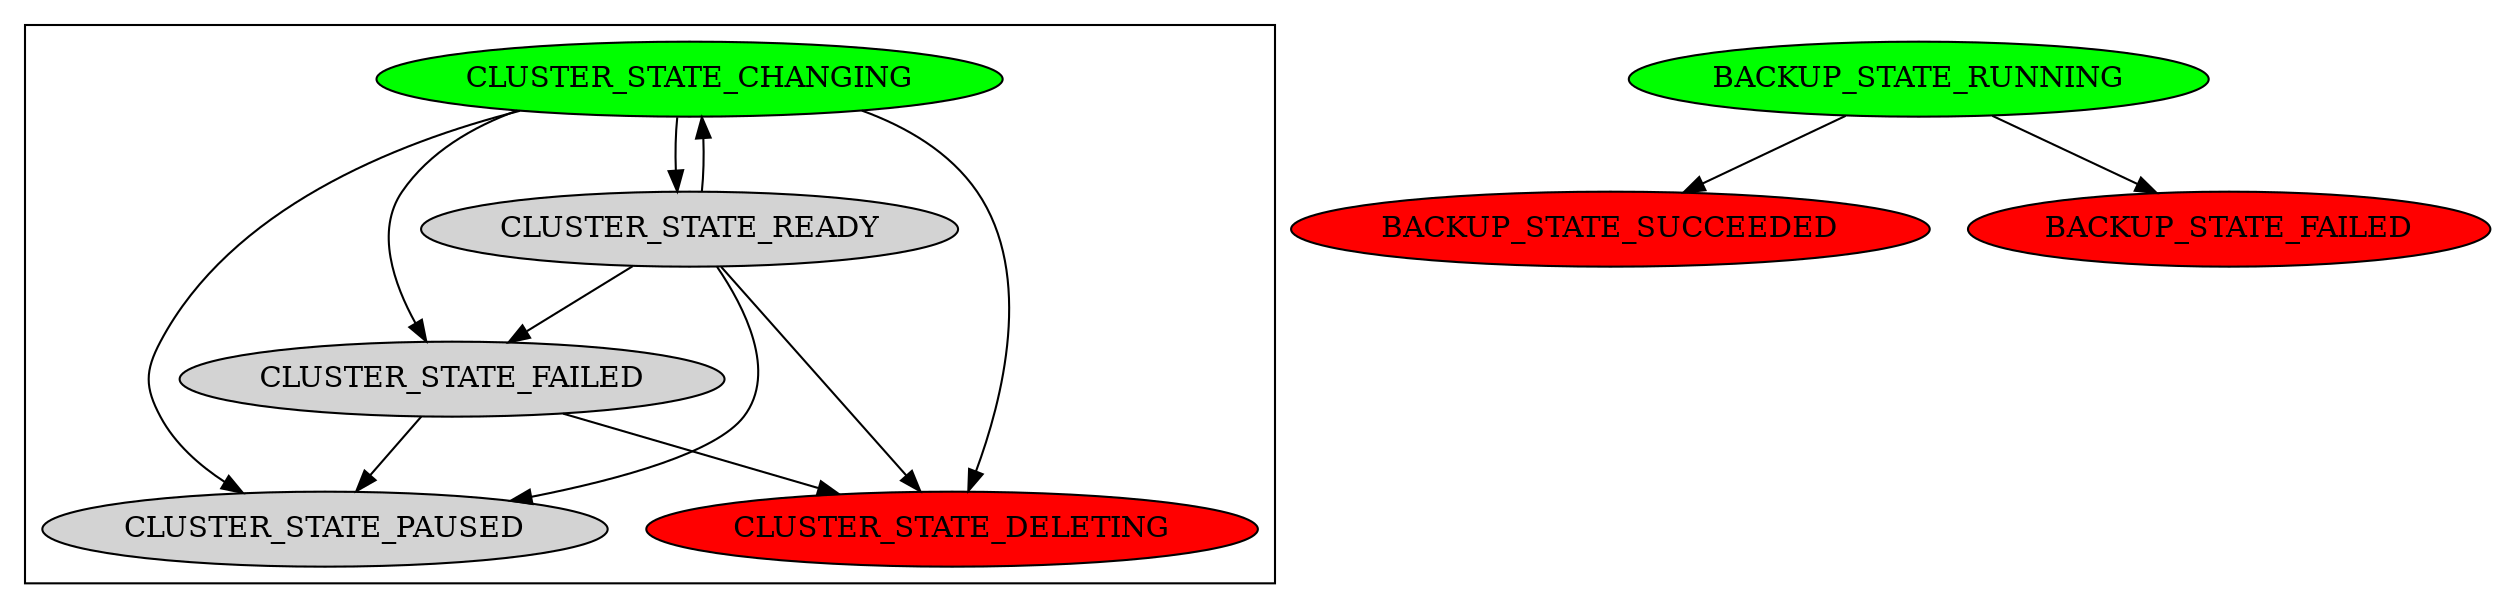 digraph  {

subgraph ClusterState {
  node [style=filled];

  CLUSTER_STATE_CHANGING [fillcolor=green];
  CLUSTER_STATE_READY;
  CLUSTER_STATE_FAILED;
  CLUSTER_STATE_PAUSED;
  CLUSTER_STATE_DELETING [fillcolor=red];

  CLUSTER_STATE_CHANGING -> CLUSTER_STATE_READY;
  CLUSTER_STATE_READY -> CLUSTER_STATE_CHANGING;

  CLUSTER_STATE_CHANGING -> CLUSTER_STATE_FAILED;
  CLUSTER_STATE_READY -> CLUSTER_STATE_FAILED;

  CLUSTER_STATE_CHANGING -> CLUSTER_STATE_DELETING;
  CLUSTER_STATE_READY -> CLUSTER_STATE_DELETING;
  CLUSTER_STATE_FAILED -> CLUSTER_STATE_DELETING;

  CLUSTER_STATE_CHANGING -> CLUSTER_STATE_PAUSED;
  CLUSTER_STATE_READY -> CLUSTER_STATE_PAUSED;
  CLUSTER_STATE_FAILED -> CLUSTER_STATE_PAUSED;
}

subgraph BackupState {
  node [style=filled];

  BACKUP_STATE_RUNNING [fillcolor=green];
  BACKUP_STATE_SUCCEEDED [fillcolor=red];
  BACKUP_STATE_FAILED [fillcolor=red];

  BACKUP_STATE_RUNNING -> BACKUP_STATE_SUCCEEDED;
  BACKUP_STATE_RUNNING -> BACKUP_STATE_FAILED;
}

subgraph RestoreState {
  node [style=filled];

  // TODO
}

}
